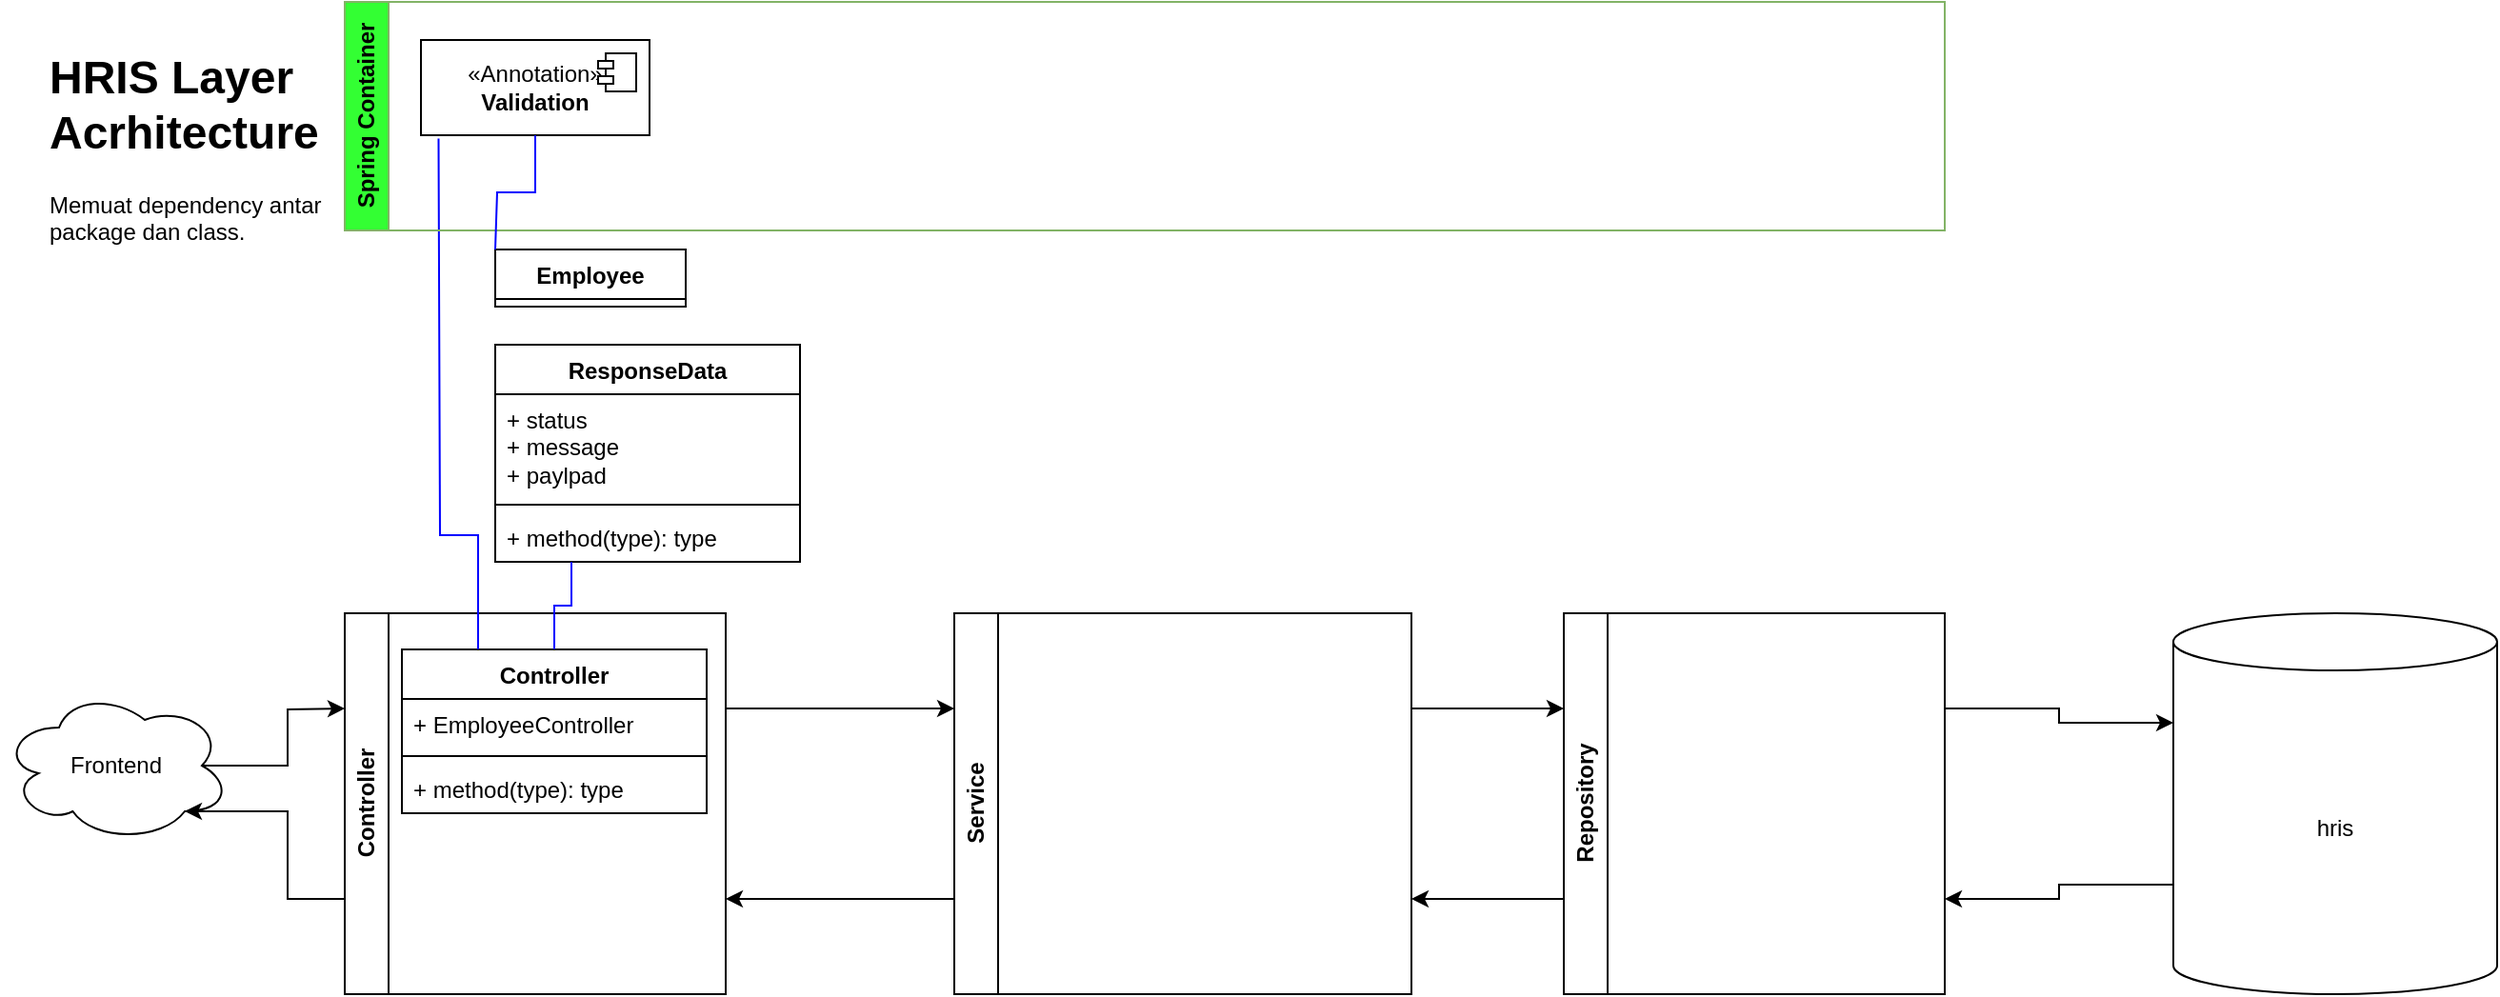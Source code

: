 <mxfile version="22.1.5" type="github" pages="5">
  <diagram name="Layer Architecture" id="UCrYf236vS9NTEXYpIBE">
    <mxGraphModel dx="2095" dy="1284" grid="1" gridSize="10" guides="1" tooltips="1" connect="1" arrows="1" fold="1" page="1" pageScale="1" pageWidth="1169" pageHeight="827" math="0" shadow="0">
      <root>
        <mxCell id="0" />
        <mxCell id="1" parent="0" />
        <mxCell id="ccGiKAOtUAh71gRQas-K-1" style="edgeStyle=orthogonalEdgeStyle;rounded=0;orthogonalLoop=1;jettySize=auto;html=1;exitX=1;exitY=0.25;exitDx=0;exitDy=0;entryX=0;entryY=0.25;entryDx=0;entryDy=0;" parent="1" source="3Y9ApGFQtoccB5MLMESt-1" target="3Y9ApGFQtoccB5MLMESt-2" edge="1">
          <mxGeometry relative="1" as="geometry" />
        </mxCell>
        <mxCell id="3Y9ApGFQtoccB5MLMESt-1" value="Controller" style="swimlane;horizontal=0;whiteSpace=wrap;html=1;" parent="1" vertex="1">
          <mxGeometry x="40" y="241" width="200" height="200" as="geometry" />
        </mxCell>
        <mxCell id="HUeQ17GyRzUXmErAIR5Y-10" value="Controller" style="swimlane;fontStyle=1;align=center;verticalAlign=top;childLayout=stackLayout;horizontal=1;startSize=26;horizontalStack=0;resizeParent=1;resizeParentMax=0;resizeLast=0;collapsible=1;marginBottom=0;whiteSpace=wrap;html=1;" vertex="1" parent="3Y9ApGFQtoccB5MLMESt-1">
          <mxGeometry x="30" y="19" width="160" height="86" as="geometry" />
        </mxCell>
        <mxCell id="HUeQ17GyRzUXmErAIR5Y-11" value="+ EmployeeController" style="text;strokeColor=none;fillColor=none;align=left;verticalAlign=top;spacingLeft=4;spacingRight=4;overflow=hidden;rotatable=0;points=[[0,0.5],[1,0.5]];portConstraint=eastwest;whiteSpace=wrap;html=1;" vertex="1" parent="HUeQ17GyRzUXmErAIR5Y-10">
          <mxGeometry y="26" width="160" height="26" as="geometry" />
        </mxCell>
        <mxCell id="HUeQ17GyRzUXmErAIR5Y-12" value="" style="line;strokeWidth=1;fillColor=none;align=left;verticalAlign=middle;spacingTop=-1;spacingLeft=3;spacingRight=3;rotatable=0;labelPosition=right;points=[];portConstraint=eastwest;strokeColor=inherit;" vertex="1" parent="HUeQ17GyRzUXmErAIR5Y-10">
          <mxGeometry y="52" width="160" height="8" as="geometry" />
        </mxCell>
        <mxCell id="HUeQ17GyRzUXmErAIR5Y-13" value="+ method(type): type" style="text;strokeColor=none;fillColor=none;align=left;verticalAlign=top;spacingLeft=4;spacingRight=4;overflow=hidden;rotatable=0;points=[[0,0.5],[1,0.5]];portConstraint=eastwest;whiteSpace=wrap;html=1;" vertex="1" parent="HUeQ17GyRzUXmErAIR5Y-10">
          <mxGeometry y="60" width="160" height="26" as="geometry" />
        </mxCell>
        <mxCell id="ccGiKAOtUAh71gRQas-K-2" style="edgeStyle=orthogonalEdgeStyle;rounded=0;orthogonalLoop=1;jettySize=auto;html=1;exitX=0;exitY=0.75;exitDx=0;exitDy=0;entryX=1;entryY=0.75;entryDx=0;entryDy=0;" parent="1" source="3Y9ApGFQtoccB5MLMESt-2" target="3Y9ApGFQtoccB5MLMESt-1" edge="1">
          <mxGeometry relative="1" as="geometry" />
        </mxCell>
        <mxCell id="ccGiKAOtUAh71gRQas-K-3" style="edgeStyle=orthogonalEdgeStyle;rounded=0;orthogonalLoop=1;jettySize=auto;html=1;exitX=1;exitY=0.25;exitDx=0;exitDy=0;entryX=0;entryY=0.25;entryDx=0;entryDy=0;" parent="1" source="3Y9ApGFQtoccB5MLMESt-2" target="3Y9ApGFQtoccB5MLMESt-3" edge="1">
          <mxGeometry relative="1" as="geometry" />
        </mxCell>
        <mxCell id="3Y9ApGFQtoccB5MLMESt-2" value="Service" style="swimlane;horizontal=0;whiteSpace=wrap;html=1;" parent="1" vertex="1">
          <mxGeometry x="360" y="241" width="240" height="200" as="geometry" />
        </mxCell>
        <mxCell id="ccGiKAOtUAh71gRQas-K-4" style="edgeStyle=orthogonalEdgeStyle;rounded=0;orthogonalLoop=1;jettySize=auto;html=1;exitX=0;exitY=0.75;exitDx=0;exitDy=0;entryX=1;entryY=0.75;entryDx=0;entryDy=0;" parent="1" source="3Y9ApGFQtoccB5MLMESt-3" target="3Y9ApGFQtoccB5MLMESt-2" edge="1">
          <mxGeometry relative="1" as="geometry" />
        </mxCell>
        <mxCell id="3Y9ApGFQtoccB5MLMESt-3" value="Repository" style="swimlane;horizontal=0;whiteSpace=wrap;html=1;" parent="1" vertex="1">
          <mxGeometry x="680" y="241" width="200" height="200" as="geometry" />
        </mxCell>
        <mxCell id="3Y9ApGFQtoccB5MLMESt-4" value="&lt;h1&gt;HRIS Layer Acrhitecture&lt;/h1&gt;&lt;p&gt;Memuat dependency antar package dan class.&lt;/p&gt;" style="text;html=1;strokeColor=none;fillColor=none;spacing=5;spacingTop=-20;whiteSpace=wrap;overflow=hidden;rounded=0;" parent="1" vertex="1">
          <mxGeometry x="-120" y="-60" width="190" height="120" as="geometry" />
        </mxCell>
        <mxCell id="ccGiKAOtUAh71gRQas-K-6" style="edgeStyle=orthogonalEdgeStyle;rounded=0;orthogonalLoop=1;jettySize=auto;html=1;exitX=0;exitY=0;exitDx=0;exitDy=142.5;exitPerimeter=0;entryX=1;entryY=0.75;entryDx=0;entryDy=0;" parent="1" source="3Y9ApGFQtoccB5MLMESt-5" target="3Y9ApGFQtoccB5MLMESt-3" edge="1">
          <mxGeometry relative="1" as="geometry" />
        </mxCell>
        <mxCell id="3Y9ApGFQtoccB5MLMESt-5" value="hris" style="shape=cylinder3;whiteSpace=wrap;html=1;boundedLbl=1;backgroundOutline=1;size=15;" parent="1" vertex="1">
          <mxGeometry x="1000" y="241" width="170" height="200" as="geometry" />
        </mxCell>
        <mxCell id="ccGiKAOtUAh71gRQas-K-9" style="edgeStyle=orthogonalEdgeStyle;rounded=0;orthogonalLoop=1;jettySize=auto;html=1;exitX=0.875;exitY=0.5;exitDx=0;exitDy=0;exitPerimeter=0;" parent="1" source="3Y9ApGFQtoccB5MLMESt-6" edge="1">
          <mxGeometry relative="1" as="geometry">
            <mxPoint x="40" y="291" as="targetPoint" />
          </mxGeometry>
        </mxCell>
        <mxCell id="3Y9ApGFQtoccB5MLMESt-6" value="Frontend" style="ellipse;shape=cloud;whiteSpace=wrap;html=1;" parent="1" vertex="1">
          <mxGeometry x="-140" y="281" width="120" height="80" as="geometry" />
        </mxCell>
        <mxCell id="ccGiKAOtUAh71gRQas-K-5" style="edgeStyle=orthogonalEdgeStyle;rounded=0;orthogonalLoop=1;jettySize=auto;html=1;exitX=1;exitY=0.25;exitDx=0;exitDy=0;entryX=0;entryY=0;entryDx=0;entryDy=57.5;entryPerimeter=0;" parent="1" source="3Y9ApGFQtoccB5MLMESt-3" target="3Y9ApGFQtoccB5MLMESt-5" edge="1">
          <mxGeometry relative="1" as="geometry" />
        </mxCell>
        <mxCell id="ccGiKAOtUAh71gRQas-K-8" style="edgeStyle=orthogonalEdgeStyle;rounded=0;orthogonalLoop=1;jettySize=auto;html=1;exitX=0;exitY=0.75;exitDx=0;exitDy=0;entryX=0.8;entryY=0.8;entryDx=0;entryDy=0;entryPerimeter=0;" parent="1" source="3Y9ApGFQtoccB5MLMESt-1" target="3Y9ApGFQtoccB5MLMESt-6" edge="1">
          <mxGeometry relative="1" as="geometry" />
        </mxCell>
        <mxCell id="HUeQ17GyRzUXmErAIR5Y-3" value="" style="endArrow=none;html=1;rounded=0;entryX=0.077;entryY=1.036;entryDx=0;entryDy=0;exitX=0.25;exitY=0;exitDx=0;exitDy=0;entryPerimeter=0;strokeColor=#0000FF;" edge="1" parent="1" source="HUeQ17GyRzUXmErAIR5Y-10" target="ccGiKAOtUAh71gRQas-K-10">
          <mxGeometry width="50" height="50" relative="1" as="geometry">
            <mxPoint x="430" y="170" as="sourcePoint" />
            <mxPoint x="480" y="120" as="targetPoint" />
            <Array as="points">
              <mxPoint x="110" y="200" />
              <mxPoint x="90" y="200" />
            </Array>
          </mxGeometry>
        </mxCell>
        <mxCell id="HUeQ17GyRzUXmErAIR5Y-4" value="Spring Container" style="swimlane;horizontal=0;whiteSpace=wrap;html=1;fillColor=#33FF33;strokeColor=#82b366;fillStyle=solid;labelBackgroundColor=none;gradientColor=none;" vertex="1" parent="1">
          <mxGeometry x="40" y="-80" width="840" height="120" as="geometry" />
        </mxCell>
        <mxCell id="ccGiKAOtUAh71gRQas-K-10" value="«Annotation»&lt;br&gt;&lt;b&gt;Validation&lt;/b&gt;" style="html=1;dropTarget=0;whiteSpace=wrap;" parent="HUeQ17GyRzUXmErAIR5Y-4" vertex="1">
          <mxGeometry x="40" y="20" width="120" height="50" as="geometry" />
        </mxCell>
        <mxCell id="ccGiKAOtUAh71gRQas-K-11" value="" style="shape=module;jettyWidth=8;jettyHeight=4;" parent="ccGiKAOtUAh71gRQas-K-10" vertex="1">
          <mxGeometry x="1" width="20" height="20" relative="1" as="geometry">
            <mxPoint x="-27" y="7" as="offset" />
          </mxGeometry>
        </mxCell>
        <mxCell id="HUeQ17GyRzUXmErAIR5Y-5" value="Employee" style="swimlane;fontStyle=1;align=center;verticalAlign=top;childLayout=stackLayout;horizontal=1;startSize=26;horizontalStack=0;resizeParent=1;resizeParentMax=0;resizeLast=0;collapsible=1;marginBottom=0;whiteSpace=wrap;html=1;" vertex="1" collapsed="1" parent="1">
          <mxGeometry x="119" y="50" width="100" height="30" as="geometry">
            <mxRectangle x="96" y="60" width="160" height="86" as="alternateBounds" />
          </mxGeometry>
        </mxCell>
        <mxCell id="HUeQ17GyRzUXmErAIR5Y-6" value="+ field: type" style="text;strokeColor=none;fillColor=none;align=left;verticalAlign=top;spacingLeft=4;spacingRight=4;overflow=hidden;rotatable=0;points=[[0,0.5],[1,0.5]];portConstraint=eastwest;whiteSpace=wrap;html=1;" vertex="1" parent="HUeQ17GyRzUXmErAIR5Y-5">
          <mxGeometry y="26" width="160" height="26" as="geometry" />
        </mxCell>
        <mxCell id="HUeQ17GyRzUXmErAIR5Y-7" value="" style="line;strokeWidth=1;fillColor=none;align=left;verticalAlign=middle;spacingTop=-1;spacingLeft=3;spacingRight=3;rotatable=0;labelPosition=right;points=[];portConstraint=eastwest;strokeColor=inherit;" vertex="1" parent="HUeQ17GyRzUXmErAIR5Y-5">
          <mxGeometry y="52" width="160" height="8" as="geometry" />
        </mxCell>
        <mxCell id="HUeQ17GyRzUXmErAIR5Y-8" value="+ method(type): type" style="text;strokeColor=none;fillColor=none;align=left;verticalAlign=top;spacingLeft=4;spacingRight=4;overflow=hidden;rotatable=0;points=[[0,0.5],[1,0.5]];portConstraint=eastwest;whiteSpace=wrap;html=1;" vertex="1" parent="HUeQ17GyRzUXmErAIR5Y-5">
          <mxGeometry y="60" width="160" height="26" as="geometry" />
        </mxCell>
        <mxCell id="HUeQ17GyRzUXmErAIR5Y-9" value="" style="endArrow=none;html=1;rounded=0;entryX=0;entryY=0;entryDx=0;entryDy=0;exitX=0.5;exitY=1;exitDx=0;exitDy=0;strokeColor=#0000FF;" edge="1" parent="1" source="ccGiKAOtUAh71gRQas-K-10" target="HUeQ17GyRzUXmErAIR5Y-5">
          <mxGeometry width="50" height="50" relative="1" as="geometry">
            <mxPoint x="430" y="180" as="sourcePoint" />
            <mxPoint x="480" y="130" as="targetPoint" />
            <Array as="points">
              <mxPoint x="140" y="20" />
              <mxPoint x="120" y="20" />
            </Array>
          </mxGeometry>
        </mxCell>
        <mxCell id="HUeQ17GyRzUXmErAIR5Y-14" value="ResponseData" style="swimlane;fontStyle=1;align=center;verticalAlign=top;childLayout=stackLayout;horizontal=1;startSize=26;horizontalStack=0;resizeParent=1;resizeParentMax=0;resizeLast=0;collapsible=1;marginBottom=0;whiteSpace=wrap;html=1;" vertex="1" parent="1">
          <mxGeometry x="119" y="100" width="160" height="114" as="geometry">
            <mxRectangle x="96" y="100" width="100" height="30" as="alternateBounds" />
          </mxGeometry>
        </mxCell>
        <mxCell id="HUeQ17GyRzUXmErAIR5Y-15" value="+ status&lt;br&gt;+ message&lt;br&gt;+ paylpad" style="text;strokeColor=none;fillColor=none;align=left;verticalAlign=top;spacingLeft=4;spacingRight=4;overflow=hidden;rotatable=0;points=[[0,0.5],[1,0.5]];portConstraint=eastwest;whiteSpace=wrap;html=1;" vertex="1" parent="HUeQ17GyRzUXmErAIR5Y-14">
          <mxGeometry y="26" width="160" height="54" as="geometry" />
        </mxCell>
        <mxCell id="HUeQ17GyRzUXmErAIR5Y-16" value="" style="line;strokeWidth=1;fillColor=none;align=left;verticalAlign=middle;spacingTop=-1;spacingLeft=3;spacingRight=3;rotatable=0;labelPosition=right;points=[];portConstraint=eastwest;strokeColor=inherit;" vertex="1" parent="HUeQ17GyRzUXmErAIR5Y-14">
          <mxGeometry y="80" width="160" height="8" as="geometry" />
        </mxCell>
        <mxCell id="HUeQ17GyRzUXmErAIR5Y-17" value="+ method(type): type" style="text;strokeColor=none;fillColor=none;align=left;verticalAlign=top;spacingLeft=4;spacingRight=4;overflow=hidden;rotatable=0;points=[[0,0.5],[1,0.5]];portConstraint=eastwest;whiteSpace=wrap;html=1;" vertex="1" parent="HUeQ17GyRzUXmErAIR5Y-14">
          <mxGeometry y="88" width="160" height="26" as="geometry" />
        </mxCell>
        <mxCell id="HUeQ17GyRzUXmErAIR5Y-18" style="edgeStyle=orthogonalEdgeStyle;rounded=0;orthogonalLoop=1;jettySize=auto;html=1;exitX=0.5;exitY=0;exitDx=0;exitDy=0;entryX=0.25;entryY=1;entryDx=0;entryDy=0;strokeColor=#0000FF;endArrow=none;endFill=0;" edge="1" parent="1" source="HUeQ17GyRzUXmErAIR5Y-10" target="HUeQ17GyRzUXmErAIR5Y-14">
          <mxGeometry relative="1" as="geometry" />
        </mxCell>
      </root>
    </mxGraphModel>
  </diagram>
  <diagram id="y4phbJsGuVcRboIemOIT" name="Tables">
    <mxGraphModel dx="880" dy="434" grid="1" gridSize="10" guides="1" tooltips="1" connect="1" arrows="1" fold="1" page="1" pageScale="1" pageWidth="1169" pageHeight="827" math="0" shadow="0">
      <root>
        <mxCell id="0" />
        <mxCell id="1" parent="0" />
        <mxCell id="g5q6TM74w6CPrwSbScij-6" value="tbl_employee" style="swimlane;childLayout=stackLayout;horizontal=1;startSize=50;horizontalStack=0;rounded=1;fontSize=14;fontStyle=0;strokeWidth=2;resizeParent=0;resizeLast=1;shadow=0;dashed=0;align=center;arcSize=4;whiteSpace=wrap;html=1;" vertex="1" parent="1">
          <mxGeometry x="50" y="100" width="160" height="180" as="geometry" />
        </mxCell>
        <mxCell id="g5q6TM74w6CPrwSbScij-7" value="+ Id&lt;br&gt;+ first_name&lt;br&gt;+ last_name&lt;br&gt;+ password&lt;br&gt;+ email&lt;br&gt;+ hp&lt;br&gt;+ social_security_number&lt;br&gt;+ address" style="align=left;strokeColor=none;fillColor=none;spacingLeft=4;fontSize=12;verticalAlign=top;resizable=0;rotatable=0;part=1;html=1;" vertex="1" parent="g5q6TM74w6CPrwSbScij-6">
          <mxGeometry y="50" width="160" height="130" as="geometry" />
        </mxCell>
        <mxCell id="g5q6TM74w6CPrwSbScij-8" value="tbl_department" style="swimlane;childLayout=stackLayout;horizontal=1;startSize=50;horizontalStack=0;rounded=1;fontSize=14;fontStyle=0;strokeWidth=2;resizeParent=0;resizeLast=1;shadow=0;dashed=0;align=center;arcSize=4;whiteSpace=wrap;html=1;" vertex="1" parent="1">
          <mxGeometry x="300" y="100" width="160" height="120" as="geometry" />
        </mxCell>
        <mxCell id="g5q6TM74w6CPrwSbScij-9" value="+ Id&lt;br&gt;+ departmentName" style="align=left;strokeColor=none;fillColor=none;spacingLeft=4;fontSize=12;verticalAlign=top;resizable=0;rotatable=0;part=1;html=1;" vertex="1" parent="g5q6TM74w6CPrwSbScij-8">
          <mxGeometry y="50" width="160" height="70" as="geometry" />
        </mxCell>
        <mxCell id="g5q6TM74w6CPrwSbScij-10" value="tbl_branch" style="swimlane;childLayout=stackLayout;horizontal=1;startSize=50;horizontalStack=0;rounded=1;fontSize=14;fontStyle=0;strokeWidth=2;resizeParent=0;resizeLast=1;shadow=0;dashed=0;align=center;arcSize=4;whiteSpace=wrap;html=1;" vertex="1" parent="1">
          <mxGeometry x="300" y="290" width="160" height="120" as="geometry" />
        </mxCell>
        <mxCell id="g5q6TM74w6CPrwSbScij-11" value="+ Id&lt;br&gt;+ address&lt;br&gt;+ branch_name" style="align=left;strokeColor=none;fillColor=none;spacingLeft=4;fontSize=12;verticalAlign=top;resizable=0;rotatable=0;part=1;html=1;" vertex="1" parent="g5q6TM74w6CPrwSbScij-10">
          <mxGeometry y="50" width="160" height="70" as="geometry" />
        </mxCell>
        <mxCell id="1xjOcd33WlK6ReFqqnaE-1" value="" style="edgeStyle=entityRelationEdgeStyle;fontSize=12;html=1;endArrow=ERoneToMany;rounded=0;entryX=1.006;entryY=0.192;entryDx=0;entryDy=0;entryPerimeter=0;exitX=0;exitY=0.25;exitDx=0;exitDy=0;" edge="1" parent="1" source="g5q6TM74w6CPrwSbScij-9" target="g5q6TM74w6CPrwSbScij-7">
          <mxGeometry width="100" height="100" relative="1" as="geometry">
            <mxPoint x="400" y="280" as="sourcePoint" />
            <mxPoint x="500" y="180" as="targetPoint" />
          </mxGeometry>
        </mxCell>
      </root>
    </mxGraphModel>
  </diagram>
  <diagram id="dTKKUcqOl04Ca_YgOmrZ" name="Controller">
    <mxGraphModel dx="880" dy="434" grid="1" gridSize="10" guides="1" tooltips="1" connect="1" arrows="1" fold="1" page="1" pageScale="1" pageWidth="1169" pageHeight="827" math="0" shadow="0">
      <root>
        <mxCell id="0" />
        <mxCell id="1" parent="0" />
      </root>
    </mxGraphModel>
  </diagram>
  <diagram id="5tzuUEj6nns0xoE4IxBb" name="Service">
    <mxGraphModel dx="880" dy="434" grid="1" gridSize="10" guides="1" tooltips="1" connect="1" arrows="1" fold="1" page="1" pageScale="1" pageWidth="1169" pageHeight="827" math="0" shadow="0">
      <root>
        <mxCell id="0" />
        <mxCell id="1" parent="0" />
      </root>
    </mxGraphModel>
  </diagram>
  <diagram id="2dMu5dsSUEz-gPGdP5zz" name="Repository">
    <mxGraphModel dx="880" dy="434" grid="1" gridSize="10" guides="1" tooltips="1" connect="1" arrows="1" fold="1" page="1" pageScale="1" pageWidth="1169" pageHeight="827" math="0" shadow="0">
      <root>
        <mxCell id="0" />
        <mxCell id="1" parent="0" />
      </root>
    </mxGraphModel>
  </diagram>
</mxfile>
